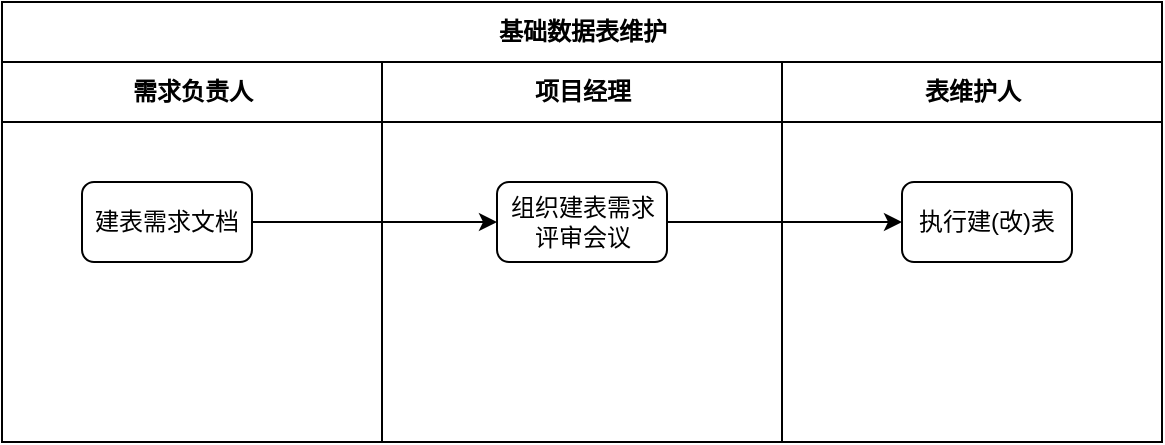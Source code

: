 <mxfile version="24.7.6">
  <diagram id="C5RBs43oDa-KdzZeNtuy" name="Page-1">
    <mxGraphModel dx="1456" dy="665" grid="1" gridSize="10" guides="1" tooltips="1" connect="1" arrows="1" fold="1" page="1" pageScale="1" pageWidth="827" pageHeight="1169" math="0" shadow="0">
      <root>
        <mxCell id="WIyWlLk6GJQsqaUBKTNV-0" />
        <mxCell id="WIyWlLk6GJQsqaUBKTNV-1" parent="WIyWlLk6GJQsqaUBKTNV-0" />
        <mxCell id="KJnSJdeTE4tSRhXk-nxL-1" value="基础数据表维护" style="swimlane;childLayout=stackLayout;resizeParent=1;resizeParentMax=0;startSize=30;html=1;" vertex="1" parent="WIyWlLk6GJQsqaUBKTNV-1">
          <mxGeometry x="60" y="20" width="580" height="220" as="geometry" />
        </mxCell>
        <mxCell id="KJnSJdeTE4tSRhXk-nxL-2" value="需求负责人" style="swimlane;startSize=30;html=1;" vertex="1" parent="KJnSJdeTE4tSRhXk-nxL-1">
          <mxGeometry y="30" width="190" height="190" as="geometry" />
        </mxCell>
        <mxCell id="KJnSJdeTE4tSRhXk-nxL-9" value="建表需求文档" style="rounded=1;whiteSpace=wrap;html=1;" vertex="1" parent="KJnSJdeTE4tSRhXk-nxL-2">
          <mxGeometry x="40" y="60" width="85" height="40" as="geometry" />
        </mxCell>
        <mxCell id="KJnSJdeTE4tSRhXk-nxL-3" value="项目经理" style="swimlane;startSize=30;html=1;" vertex="1" parent="KJnSJdeTE4tSRhXk-nxL-1">
          <mxGeometry x="190" y="30" width="200" height="190" as="geometry" />
        </mxCell>
        <mxCell id="KJnSJdeTE4tSRhXk-nxL-11" value="组织建表需求评审会议" style="rounded=1;whiteSpace=wrap;html=1;" vertex="1" parent="KJnSJdeTE4tSRhXk-nxL-3">
          <mxGeometry x="57.5" y="60" width="85" height="40" as="geometry" />
        </mxCell>
        <mxCell id="KJnSJdeTE4tSRhXk-nxL-4" value="表维护人" style="swimlane;startSize=30;html=1;" vertex="1" parent="KJnSJdeTE4tSRhXk-nxL-1">
          <mxGeometry x="390" y="30" width="190" height="190" as="geometry" />
        </mxCell>
        <mxCell id="KJnSJdeTE4tSRhXk-nxL-12" value="执行建(改)表" style="rounded=1;whiteSpace=wrap;html=1;" vertex="1" parent="KJnSJdeTE4tSRhXk-nxL-4">
          <mxGeometry x="60" y="60" width="85" height="40" as="geometry" />
        </mxCell>
        <mxCell id="KJnSJdeTE4tSRhXk-nxL-10" style="edgeStyle=orthogonalEdgeStyle;rounded=0;orthogonalLoop=1;jettySize=auto;html=1;entryX=0;entryY=0.5;entryDx=0;entryDy=0;" edge="1" parent="KJnSJdeTE4tSRhXk-nxL-1" source="KJnSJdeTE4tSRhXk-nxL-9" target="KJnSJdeTE4tSRhXk-nxL-11">
          <mxGeometry relative="1" as="geometry">
            <mxPoint x="230" y="110" as="targetPoint" />
          </mxGeometry>
        </mxCell>
        <mxCell id="KJnSJdeTE4tSRhXk-nxL-13" style="edgeStyle=orthogonalEdgeStyle;rounded=0;orthogonalLoop=1;jettySize=auto;html=1;entryX=0;entryY=0.5;entryDx=0;entryDy=0;" edge="1" parent="KJnSJdeTE4tSRhXk-nxL-1" source="KJnSJdeTE4tSRhXk-nxL-11" target="KJnSJdeTE4tSRhXk-nxL-12">
          <mxGeometry relative="1" as="geometry" />
        </mxCell>
      </root>
    </mxGraphModel>
  </diagram>
</mxfile>
